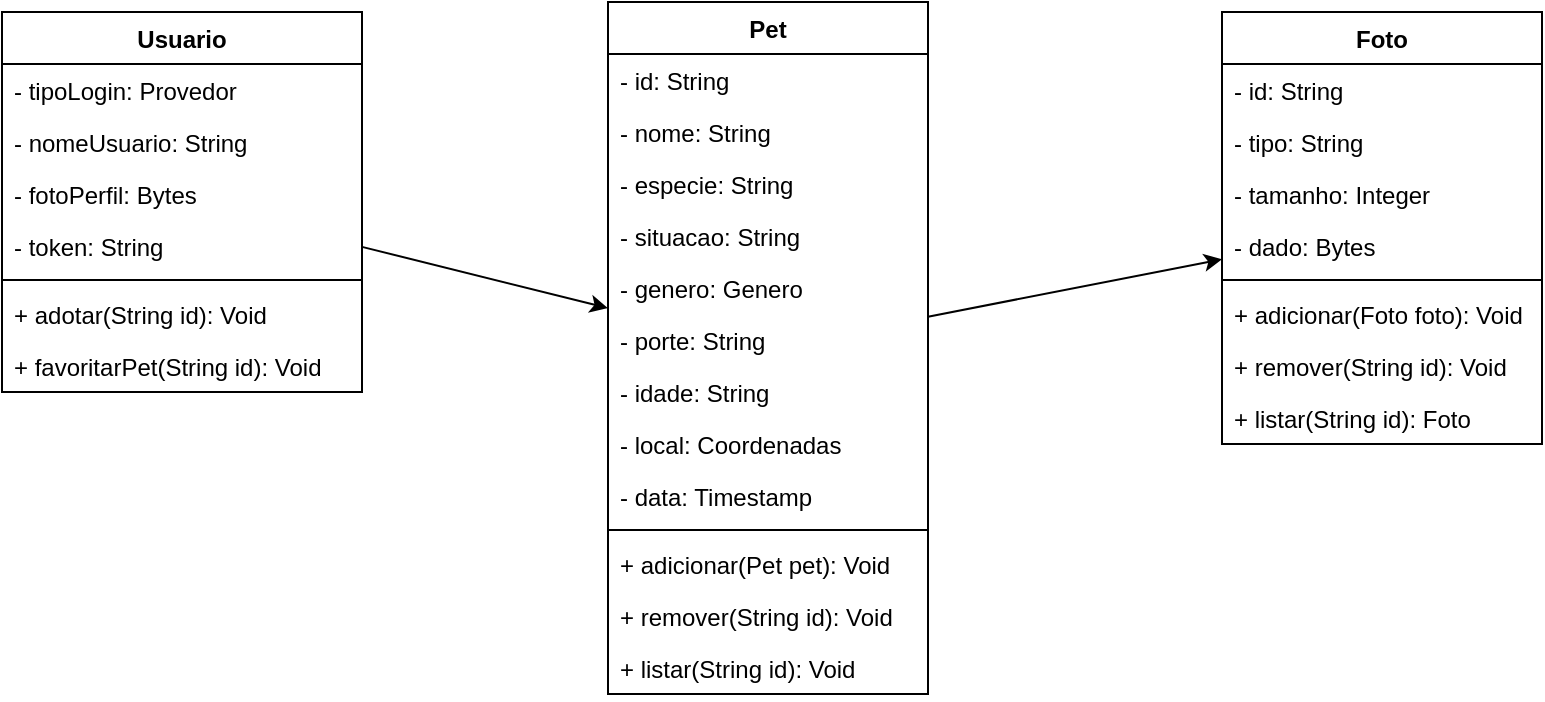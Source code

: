<mxfile version="10.6.7" type="github"><diagram id="A0KkrBNGB3cnrAGAyUi9" name="PÃ¡gina-1"><mxGraphModel dx="918" dy="518" grid="1" gridSize="10" guides="1" tooltips="1" connect="1" arrows="1" fold="1" page="1" pageScale="1" pageWidth="827" pageHeight="1169" math="0" shadow="0"><root><mxCell id="0"/><mxCell id="1" parent="0"/><mxCell id="IjBe40D-RVJvN3T-GJ97-23" value="Pet" style="swimlane;fontStyle=1;align=center;verticalAlign=top;childLayout=stackLayout;horizontal=1;startSize=26;horizontalStack=0;resizeParent=1;resizeParentMax=0;resizeLast=0;collapsible=1;marginBottom=0;" parent="1" vertex="1"><mxGeometry x="333" y="117" width="160" height="346" as="geometry"/></mxCell><mxCell id="IjBe40D-RVJvN3T-GJ97-24" value="- id: String" style="text;strokeColor=none;fillColor=none;align=left;verticalAlign=top;spacingLeft=4;spacingRight=4;overflow=hidden;rotatable=0;points=[[0,0.5],[1,0.5]];portConstraint=eastwest;" parent="IjBe40D-RVJvN3T-GJ97-23" vertex="1"><mxGeometry y="26" width="160" height="26" as="geometry"/></mxCell><mxCell id="IjBe40D-RVJvN3T-GJ97-27" value="- nome: String" style="text;strokeColor=none;fillColor=none;align=left;verticalAlign=top;spacingLeft=4;spacingRight=4;overflow=hidden;rotatable=0;points=[[0,0.5],[1,0.5]];portConstraint=eastwest;" parent="IjBe40D-RVJvN3T-GJ97-23" vertex="1"><mxGeometry y="52" width="160" height="26" as="geometry"/></mxCell><mxCell id="IjBe40D-RVJvN3T-GJ97-28" value="- especie: String" style="text;strokeColor=none;fillColor=none;align=left;verticalAlign=top;spacingLeft=4;spacingRight=4;overflow=hidden;rotatable=0;points=[[0,0.5],[1,0.5]];portConstraint=eastwest;" parent="IjBe40D-RVJvN3T-GJ97-23" vertex="1"><mxGeometry y="78" width="160" height="26" as="geometry"/></mxCell><mxCell id="IjBe40D-RVJvN3T-GJ97-29" value="- situacao: String" style="text;strokeColor=none;fillColor=none;align=left;verticalAlign=top;spacingLeft=4;spacingRight=4;overflow=hidden;rotatable=0;points=[[0,0.5],[1,0.5]];portConstraint=eastwest;" parent="IjBe40D-RVJvN3T-GJ97-23" vertex="1"><mxGeometry y="104" width="160" height="26" as="geometry"/></mxCell><mxCell id="IjBe40D-RVJvN3T-GJ97-30" value="- genero: Genero" style="text;strokeColor=none;fillColor=none;align=left;verticalAlign=top;spacingLeft=4;spacingRight=4;overflow=hidden;rotatable=0;points=[[0,0.5],[1,0.5]];portConstraint=eastwest;" parent="IjBe40D-RVJvN3T-GJ97-23" vertex="1"><mxGeometry y="130" width="160" height="26" as="geometry"/></mxCell><mxCell id="IjBe40D-RVJvN3T-GJ97-31" value="- porte: String" style="text;strokeColor=none;fillColor=none;align=left;verticalAlign=top;spacingLeft=4;spacingRight=4;overflow=hidden;rotatable=0;points=[[0,0.5],[1,0.5]];portConstraint=eastwest;" parent="IjBe40D-RVJvN3T-GJ97-23" vertex="1"><mxGeometry y="156" width="160" height="26" as="geometry"/></mxCell><mxCell id="IjBe40D-RVJvN3T-GJ97-32" value="- idade: String" style="text;strokeColor=none;fillColor=none;align=left;verticalAlign=top;spacingLeft=4;spacingRight=4;overflow=hidden;rotatable=0;points=[[0,0.5],[1,0.5]];portConstraint=eastwest;" parent="IjBe40D-RVJvN3T-GJ97-23" vertex="1"><mxGeometry y="182" width="160" height="26" as="geometry"/></mxCell><mxCell id="IjBe40D-RVJvN3T-GJ97-33" value="- local: Coordenadas" style="text;strokeColor=none;fillColor=none;align=left;verticalAlign=top;spacingLeft=4;spacingRight=4;overflow=hidden;rotatable=0;points=[[0,0.5],[1,0.5]];portConstraint=eastwest;" parent="IjBe40D-RVJvN3T-GJ97-23" vertex="1"><mxGeometry y="208" width="160" height="26" as="geometry"/></mxCell><mxCell id="IjBe40D-RVJvN3T-GJ97-35" value="- data: Timestamp" style="text;strokeColor=none;fillColor=none;align=left;verticalAlign=top;spacingLeft=4;spacingRight=4;overflow=hidden;rotatable=0;points=[[0,0.5],[1,0.5]];portConstraint=eastwest;" parent="IjBe40D-RVJvN3T-GJ97-23" vertex="1"><mxGeometry y="234" width="160" height="26" as="geometry"/></mxCell><mxCell id="IjBe40D-RVJvN3T-GJ97-25" value="" style="line;strokeWidth=1;fillColor=none;align=left;verticalAlign=middle;spacingTop=-1;spacingLeft=3;spacingRight=3;rotatable=0;labelPosition=right;points=[];portConstraint=eastwest;" parent="IjBe40D-RVJvN3T-GJ97-23" vertex="1"><mxGeometry y="260" width="160" height="8" as="geometry"/></mxCell><mxCell id="IjBe40D-RVJvN3T-GJ97-26" value="+ adicionar(Pet pet): Void" style="text;strokeColor=none;fillColor=none;align=left;verticalAlign=top;spacingLeft=4;spacingRight=4;overflow=hidden;rotatable=0;points=[[0,0.5],[1,0.5]];portConstraint=eastwest;" parent="IjBe40D-RVJvN3T-GJ97-23" vertex="1"><mxGeometry y="268" width="160" height="26" as="geometry"/></mxCell><mxCell id="IjBe40D-RVJvN3T-GJ97-45" value="+ remover(String id): Void" style="text;strokeColor=none;fillColor=none;align=left;verticalAlign=top;spacingLeft=4;spacingRight=4;overflow=hidden;rotatable=0;points=[[0,0.5],[1,0.5]];portConstraint=eastwest;" parent="IjBe40D-RVJvN3T-GJ97-23" vertex="1"><mxGeometry y="294" width="160" height="26" as="geometry"/></mxCell><mxCell id="IjBe40D-RVJvN3T-GJ97-47" value="+ listar(String id): Void" style="text;strokeColor=none;fillColor=none;align=left;verticalAlign=top;spacingLeft=4;spacingRight=4;overflow=hidden;rotatable=0;points=[[0,0.5],[1,0.5]];portConstraint=eastwest;" parent="IjBe40D-RVJvN3T-GJ97-23" vertex="1"><mxGeometry y="320" width="160" height="26" as="geometry"/></mxCell><mxCell id="IjBe40D-RVJvN3T-GJ97-36" value="Foto" style="swimlane;fontStyle=1;align=center;verticalAlign=top;childLayout=stackLayout;horizontal=1;startSize=26;horizontalStack=0;resizeParent=1;resizeParentMax=0;resizeLast=0;collapsible=1;marginBottom=0;" parent="1" vertex="1"><mxGeometry x="640" y="122" width="160" height="216" as="geometry"/></mxCell><mxCell id="IjBe40D-RVJvN3T-GJ97-37" value="- id: String" style="text;strokeColor=none;fillColor=none;align=left;verticalAlign=top;spacingLeft=4;spacingRight=4;overflow=hidden;rotatable=0;points=[[0,0.5],[1,0.5]];portConstraint=eastwest;" parent="IjBe40D-RVJvN3T-GJ97-36" vertex="1"><mxGeometry y="26" width="160" height="26" as="geometry"/></mxCell><mxCell id="IjBe40D-RVJvN3T-GJ97-40" value="- tipo: String" style="text;strokeColor=none;fillColor=none;align=left;verticalAlign=top;spacingLeft=4;spacingRight=4;overflow=hidden;rotatable=0;points=[[0,0.5],[1,0.5]];portConstraint=eastwest;" parent="IjBe40D-RVJvN3T-GJ97-36" vertex="1"><mxGeometry y="52" width="160" height="26" as="geometry"/></mxCell><mxCell id="IjBe40D-RVJvN3T-GJ97-44" value="- tamanho: Integer" style="text;strokeColor=none;fillColor=none;align=left;verticalAlign=top;spacingLeft=4;spacingRight=4;overflow=hidden;rotatable=0;points=[[0,0.5],[1,0.5]];portConstraint=eastwest;" parent="IjBe40D-RVJvN3T-GJ97-36" vertex="1"><mxGeometry y="78" width="160" height="26" as="geometry"/></mxCell><mxCell id="IjBe40D-RVJvN3T-GJ97-41" value="- dado: Bytes" style="text;strokeColor=none;fillColor=none;align=left;verticalAlign=top;spacingLeft=4;spacingRight=4;overflow=hidden;rotatable=0;points=[[0,0.5],[1,0.5]];portConstraint=eastwest;" parent="IjBe40D-RVJvN3T-GJ97-36" vertex="1"><mxGeometry y="104" width="160" height="26" as="geometry"/></mxCell><mxCell id="IjBe40D-RVJvN3T-GJ97-38" value="" style="line;strokeWidth=1;fillColor=none;align=left;verticalAlign=middle;spacingTop=-1;spacingLeft=3;spacingRight=3;rotatable=0;labelPosition=right;points=[];portConstraint=eastwest;" parent="IjBe40D-RVJvN3T-GJ97-36" vertex="1"><mxGeometry y="130" width="160" height="8" as="geometry"/></mxCell><mxCell id="IjBe40D-RVJvN3T-GJ97-39" value="+ adicionar(Foto foto): Void" style="text;strokeColor=none;fillColor=none;align=left;verticalAlign=top;spacingLeft=4;spacingRight=4;overflow=hidden;rotatable=0;points=[[0,0.5],[1,0.5]];portConstraint=eastwest;" parent="IjBe40D-RVJvN3T-GJ97-36" vertex="1"><mxGeometry y="138" width="160" height="26" as="geometry"/></mxCell><mxCell id="IjBe40D-RVJvN3T-GJ97-42" value="+ remover(String id): Void" style="text;strokeColor=none;fillColor=none;align=left;verticalAlign=top;spacingLeft=4;spacingRight=4;overflow=hidden;rotatable=0;points=[[0,0.5],[1,0.5]];portConstraint=eastwest;" parent="IjBe40D-RVJvN3T-GJ97-36" vertex="1"><mxGeometry y="164" width="160" height="26" as="geometry"/></mxCell><mxCell id="IjBe40D-RVJvN3T-GJ97-43" value="+ listar(String id): Foto" style="text;strokeColor=none;fillColor=none;align=left;verticalAlign=top;spacingLeft=4;spacingRight=4;overflow=hidden;rotatable=0;points=[[0,0.5],[1,0.5]];portConstraint=eastwest;" parent="IjBe40D-RVJvN3T-GJ97-36" vertex="1"><mxGeometry y="190" width="160" height="26" as="geometry"/></mxCell><mxCell id="mcWe_hCAvnwQQmmKVcBo-2" value="" style="endArrow=classic;html=1;" edge="1" parent="1" source="mcWe_hCAvnwQQmmKVcBo-9" target="IjBe40D-RVJvN3T-GJ97-23"><mxGeometry width="50" height="50" relative="1" as="geometry"><mxPoint x="330" y="286" as="sourcePoint"/><mxPoint x="380" y="236" as="targetPoint"/></mxGeometry></mxCell><mxCell id="mcWe_hCAvnwQQmmKVcBo-3" value="" style="endArrow=classic;html=1;" edge="1" parent="1" source="IjBe40D-RVJvN3T-GJ97-23" target="IjBe40D-RVJvN3T-GJ97-36"><mxGeometry width="50" height="50" relative="1" as="geometry"><mxPoint x="160" y="700" as="sourcePoint"/><mxPoint x="400" y="410" as="targetPoint"/></mxGeometry></mxCell><mxCell id="mcWe_hCAvnwQQmmKVcBo-9" value="Usuario" style="swimlane;fontStyle=1;align=center;verticalAlign=top;childLayout=stackLayout;horizontal=1;startSize=26;horizontalStack=0;resizeParent=1;resizeParentMax=0;resizeLast=0;collapsible=1;marginBottom=0;" vertex="1" parent="1"><mxGeometry x="30" y="122" width="180" height="190" as="geometry"/></mxCell><mxCell id="mcWe_hCAvnwQQmmKVcBo-10" value="- tipoLogin: Provedor&#10;" style="text;strokeColor=none;fillColor=none;align=left;verticalAlign=top;spacingLeft=4;spacingRight=4;overflow=hidden;rotatable=0;points=[[0,0.5],[1,0.5]];portConstraint=eastwest;" vertex="1" parent="mcWe_hCAvnwQQmmKVcBo-9"><mxGeometry y="26" width="180" height="26" as="geometry"/></mxCell><mxCell id="mcWe_hCAvnwQQmmKVcBo-11" value="- nomeUsuario: String&#10;" style="text;strokeColor=none;fillColor=none;align=left;verticalAlign=top;spacingLeft=4;spacingRight=4;overflow=hidden;rotatable=0;points=[[0,0.5],[1,0.5]];portConstraint=eastwest;" vertex="1" parent="mcWe_hCAvnwQQmmKVcBo-9"><mxGeometry y="52" width="180" height="26" as="geometry"/></mxCell><mxCell id="mcWe_hCAvnwQQmmKVcBo-16" value="- fotoPerfil: Bytes&#10;" style="text;strokeColor=none;fillColor=none;align=left;verticalAlign=top;spacingLeft=4;spacingRight=4;overflow=hidden;rotatable=0;points=[[0,0.5],[1,0.5]];portConstraint=eastwest;" vertex="1" parent="mcWe_hCAvnwQQmmKVcBo-9"><mxGeometry y="78" width="180" height="26" as="geometry"/></mxCell><mxCell id="mcWe_hCAvnwQQmmKVcBo-12" value="- token: String&#10;" style="text;strokeColor=none;fillColor=none;align=left;verticalAlign=top;spacingLeft=4;spacingRight=4;overflow=hidden;rotatable=0;points=[[0,0.5],[1,0.5]];portConstraint=eastwest;" vertex="1" parent="mcWe_hCAvnwQQmmKVcBo-9"><mxGeometry y="104" width="180" height="26" as="geometry"/></mxCell><mxCell id="mcWe_hCAvnwQQmmKVcBo-13" value="" style="line;strokeWidth=1;fillColor=none;align=left;verticalAlign=middle;spacingTop=-1;spacingLeft=3;spacingRight=3;rotatable=0;labelPosition=right;points=[];portConstraint=eastwest;" vertex="1" parent="mcWe_hCAvnwQQmmKVcBo-9"><mxGeometry y="130" width="180" height="8" as="geometry"/></mxCell><mxCell id="mcWe_hCAvnwQQmmKVcBo-14" value="+ adotar(String id): Void" style="text;strokeColor=none;fillColor=none;align=left;verticalAlign=top;spacingLeft=4;spacingRight=4;overflow=hidden;rotatable=0;points=[[0,0.5],[1,0.5]];portConstraint=eastwest;" vertex="1" parent="mcWe_hCAvnwQQmmKVcBo-9"><mxGeometry y="138" width="180" height="26" as="geometry"/></mxCell><mxCell id="mcWe_hCAvnwQQmmKVcBo-17" value="+ favoritarPet(String id): Void" style="text;strokeColor=none;fillColor=none;align=left;verticalAlign=top;spacingLeft=4;spacingRight=4;overflow=hidden;rotatable=0;points=[[0,0.5],[1,0.5]];portConstraint=eastwest;" vertex="1" parent="mcWe_hCAvnwQQmmKVcBo-9"><mxGeometry y="164" width="180" height="26" as="geometry"/></mxCell></root></mxGraphModel></diagram></mxfile>
